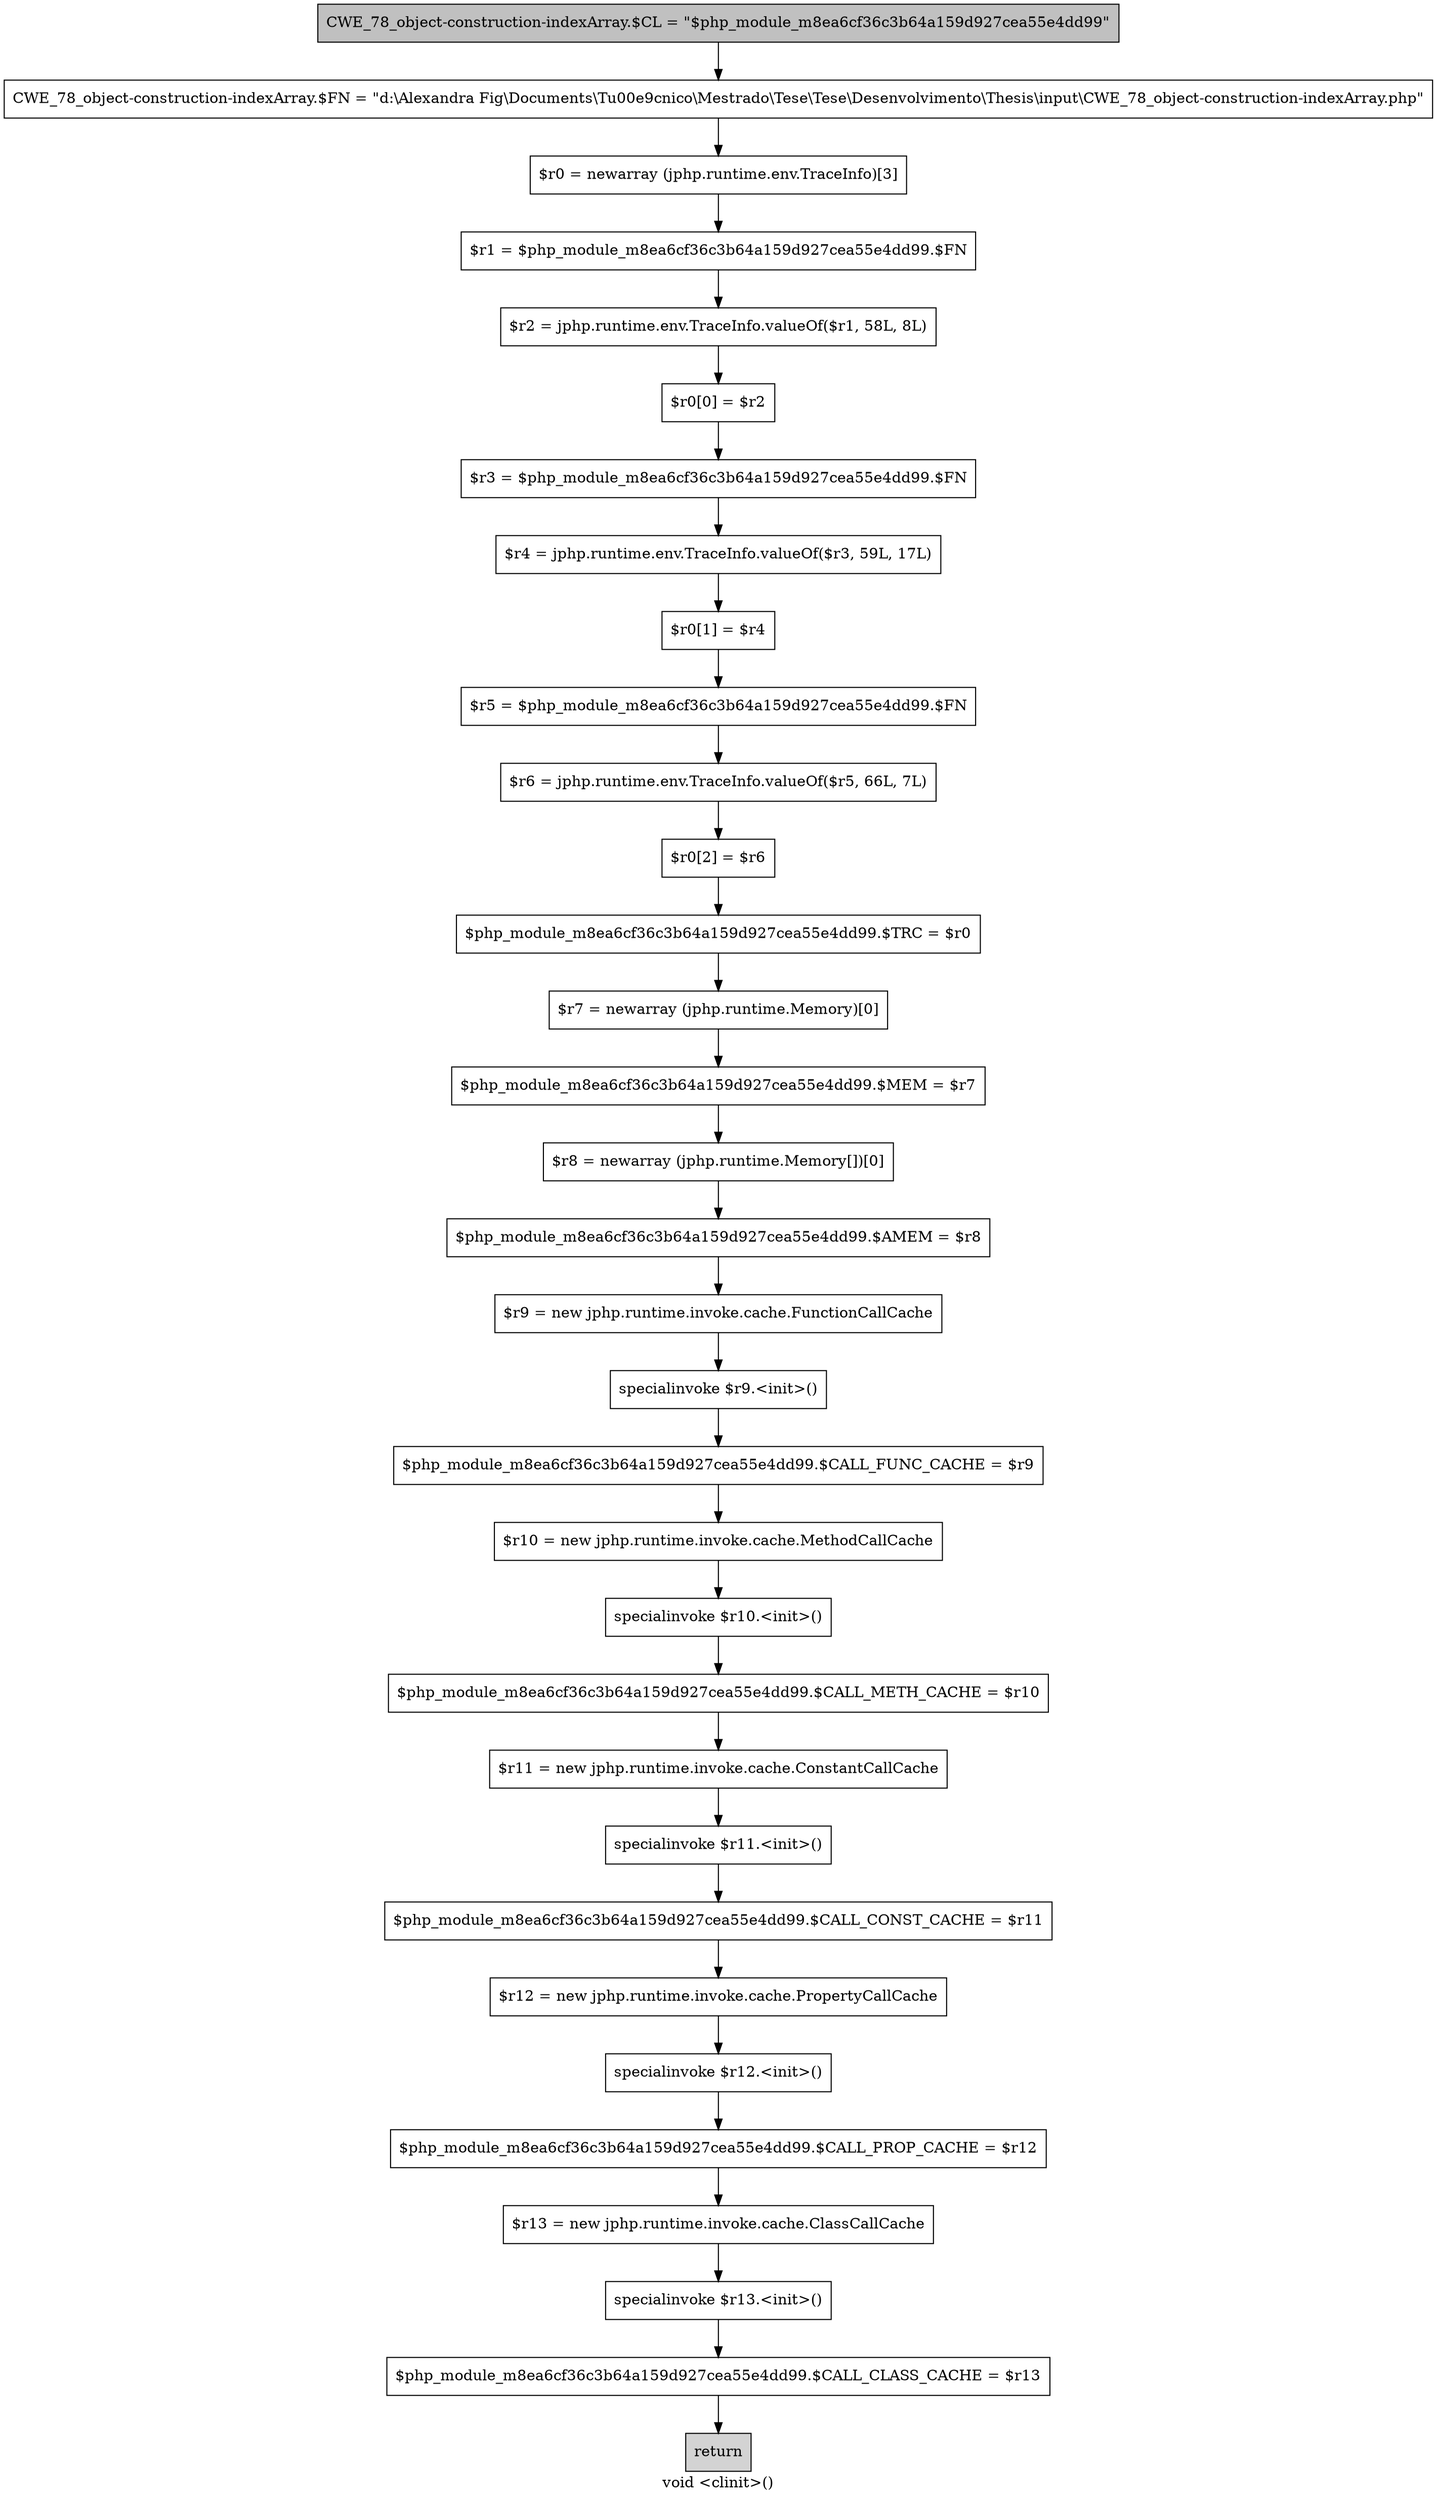 digraph "void <clinit>()" {
    label="void <clinit>()";
    node [shape=box];
    "0" [style=filled,fillcolor=gray,label="CWE_78_object-construction-indexArray.$CL = \"$php_module_m8ea6cf36c3b64a159d927cea55e4dd99\"",];
    "1" [label="CWE_78_object-construction-indexArray.$FN = \"d:\\Alexandra Fig\\Documents\\T\u00e9cnico\\Mestrado\\Tese\\Tese\\Desenvolvimento\\Thesis\\input\\CWE_78_object-construction-indexArray.php\"",];
    "0"->"1";
    "2" [label="$r0 = newarray (jphp.runtime.env.TraceInfo)[3]",];
    "1"->"2";
    "3" [label="$r1 = $php_module_m8ea6cf36c3b64a159d927cea55e4dd99.$FN",];
    "2"->"3";
    "4" [label="$r2 = jphp.runtime.env.TraceInfo.valueOf($r1, 58L, 8L)",];
    "3"->"4";
    "5" [label="$r0[0] = $r2",];
    "4"->"5";
    "6" [label="$r3 = $php_module_m8ea6cf36c3b64a159d927cea55e4dd99.$FN",];
    "5"->"6";
    "7" [label="$r4 = jphp.runtime.env.TraceInfo.valueOf($r3, 59L, 17L)",];
    "6"->"7";
    "8" [label="$r0[1] = $r4",];
    "7"->"8";
    "9" [label="$r5 = $php_module_m8ea6cf36c3b64a159d927cea55e4dd99.$FN",];
    "8"->"9";
    "10" [label="$r6 = jphp.runtime.env.TraceInfo.valueOf($r5, 66L, 7L)",];
    "9"->"10";
    "11" [label="$r0[2] = $r6",];
    "10"->"11";
    "12" [label="$php_module_m8ea6cf36c3b64a159d927cea55e4dd99.$TRC = $r0",];
    "11"->"12";
    "13" [label="$r7 = newarray (jphp.runtime.Memory)[0]",];
    "12"->"13";
    "14" [label="$php_module_m8ea6cf36c3b64a159d927cea55e4dd99.$MEM = $r7",];
    "13"->"14";
    "15" [label="$r8 = newarray (jphp.runtime.Memory[])[0]",];
    "14"->"15";
    "16" [label="$php_module_m8ea6cf36c3b64a159d927cea55e4dd99.$AMEM = $r8",];
    "15"->"16";
    "17" [label="$r9 = new jphp.runtime.invoke.cache.FunctionCallCache",];
    "16"->"17";
    "18" [label="specialinvoke $r9.<init>()",];
    "17"->"18";
    "19" [label="$php_module_m8ea6cf36c3b64a159d927cea55e4dd99.$CALL_FUNC_CACHE = $r9",];
    "18"->"19";
    "20" [label="$r10 = new jphp.runtime.invoke.cache.MethodCallCache",];
    "19"->"20";
    "21" [label="specialinvoke $r10.<init>()",];
    "20"->"21";
    "22" [label="$php_module_m8ea6cf36c3b64a159d927cea55e4dd99.$CALL_METH_CACHE = $r10",];
    "21"->"22";
    "23" [label="$r11 = new jphp.runtime.invoke.cache.ConstantCallCache",];
    "22"->"23";
    "24" [label="specialinvoke $r11.<init>()",];
    "23"->"24";
    "25" [label="$php_module_m8ea6cf36c3b64a159d927cea55e4dd99.$CALL_CONST_CACHE = $r11",];
    "24"->"25";
    "26" [label="$r12 = new jphp.runtime.invoke.cache.PropertyCallCache",];
    "25"->"26";
    "27" [label="specialinvoke $r12.<init>()",];
    "26"->"27";
    "28" [label="$php_module_m8ea6cf36c3b64a159d927cea55e4dd99.$CALL_PROP_CACHE = $r12",];
    "27"->"28";
    "29" [label="$r13 = new jphp.runtime.invoke.cache.ClassCallCache",];
    "28"->"29";
    "30" [label="specialinvoke $r13.<init>()",];
    "29"->"30";
    "31" [label="$php_module_m8ea6cf36c3b64a159d927cea55e4dd99.$CALL_CLASS_CACHE = $r13",];
    "30"->"31";
    "32" [style=filled,fillcolor=lightgray,label="return",];
    "31"->"32";
}
